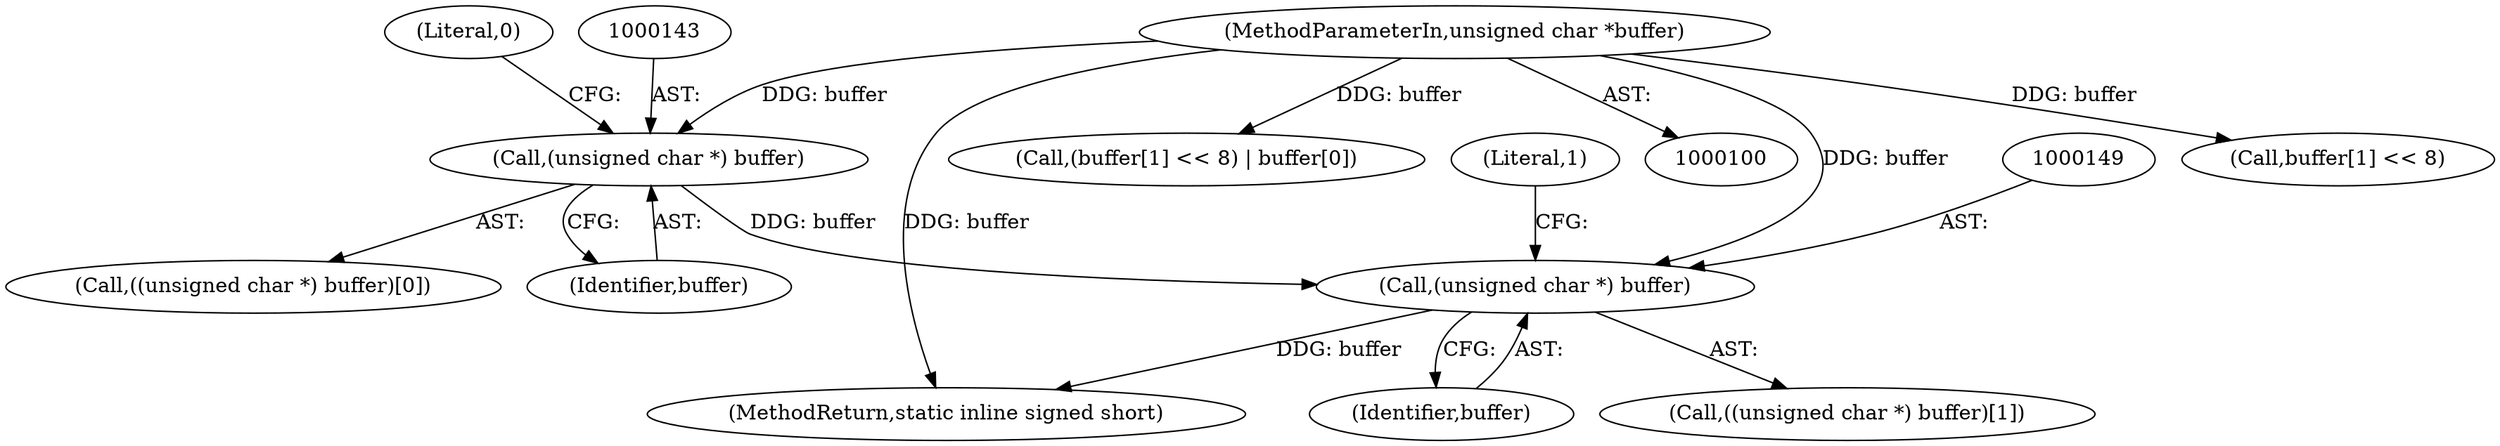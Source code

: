 digraph "1_ImageMagick_d8ab7f046587f2e9f734b687ba7e6e10147c294b_0@pointer" {
"1000142" [label="(Call,(unsigned char *) buffer)"];
"1000102" [label="(MethodParameterIn,unsigned char *buffer)"];
"1000148" [label="(Call,(unsigned char *) buffer)"];
"1000148" [label="(Call,(unsigned char *) buffer)"];
"1000141" [label="(Call,((unsigned char *) buffer)[0])"];
"1000145" [label="(Literal,0)"];
"1000150" [label="(Identifier,buffer)"];
"1000142" [label="(Call,(unsigned char *) buffer)"];
"1000151" [label="(Literal,1)"];
"1000116" [label="(Call,buffer[1] << 8)"];
"1000102" [label="(MethodParameterIn,unsigned char *buffer)"];
"1000147" [label="(Call,((unsigned char *) buffer)[1])"];
"1000115" [label="(Call,(buffer[1] << 8) | buffer[0])"];
"1000163" [label="(MethodReturn,static inline signed short)"];
"1000144" [label="(Identifier,buffer)"];
"1000142" -> "1000141"  [label="AST: "];
"1000142" -> "1000144"  [label="CFG: "];
"1000143" -> "1000142"  [label="AST: "];
"1000144" -> "1000142"  [label="AST: "];
"1000145" -> "1000142"  [label="CFG: "];
"1000102" -> "1000142"  [label="DDG: buffer"];
"1000142" -> "1000148"  [label="DDG: buffer"];
"1000102" -> "1000100"  [label="AST: "];
"1000102" -> "1000163"  [label="DDG: buffer"];
"1000102" -> "1000116"  [label="DDG: buffer"];
"1000102" -> "1000115"  [label="DDG: buffer"];
"1000102" -> "1000148"  [label="DDG: buffer"];
"1000148" -> "1000147"  [label="AST: "];
"1000148" -> "1000150"  [label="CFG: "];
"1000149" -> "1000148"  [label="AST: "];
"1000150" -> "1000148"  [label="AST: "];
"1000151" -> "1000148"  [label="CFG: "];
"1000148" -> "1000163"  [label="DDG: buffer"];
}
